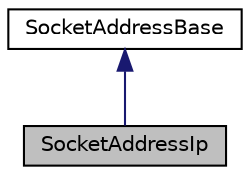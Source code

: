 digraph "SocketAddressIp"
{
  edge [fontname="Helvetica",fontsize="10",labelfontname="Helvetica",labelfontsize="10"];
  node [fontname="Helvetica",fontsize="10",shape=record];
  Node1 [label="SocketAddressIp",height=0.2,width=0.4,color="black", fillcolor="grey75", style="filled", fontcolor="black"];
  Node2 -> Node1 [dir="back",color="midnightblue",fontsize="10",style="solid",fontname="Helvetica"];
  Node2 [label="SocketAddressBase",height=0.2,width=0.4,color="black", fillcolor="white", style="filled",URL="$structevo_1_1_socket_address_base.html",tooltip="Base socket address. "];
}
